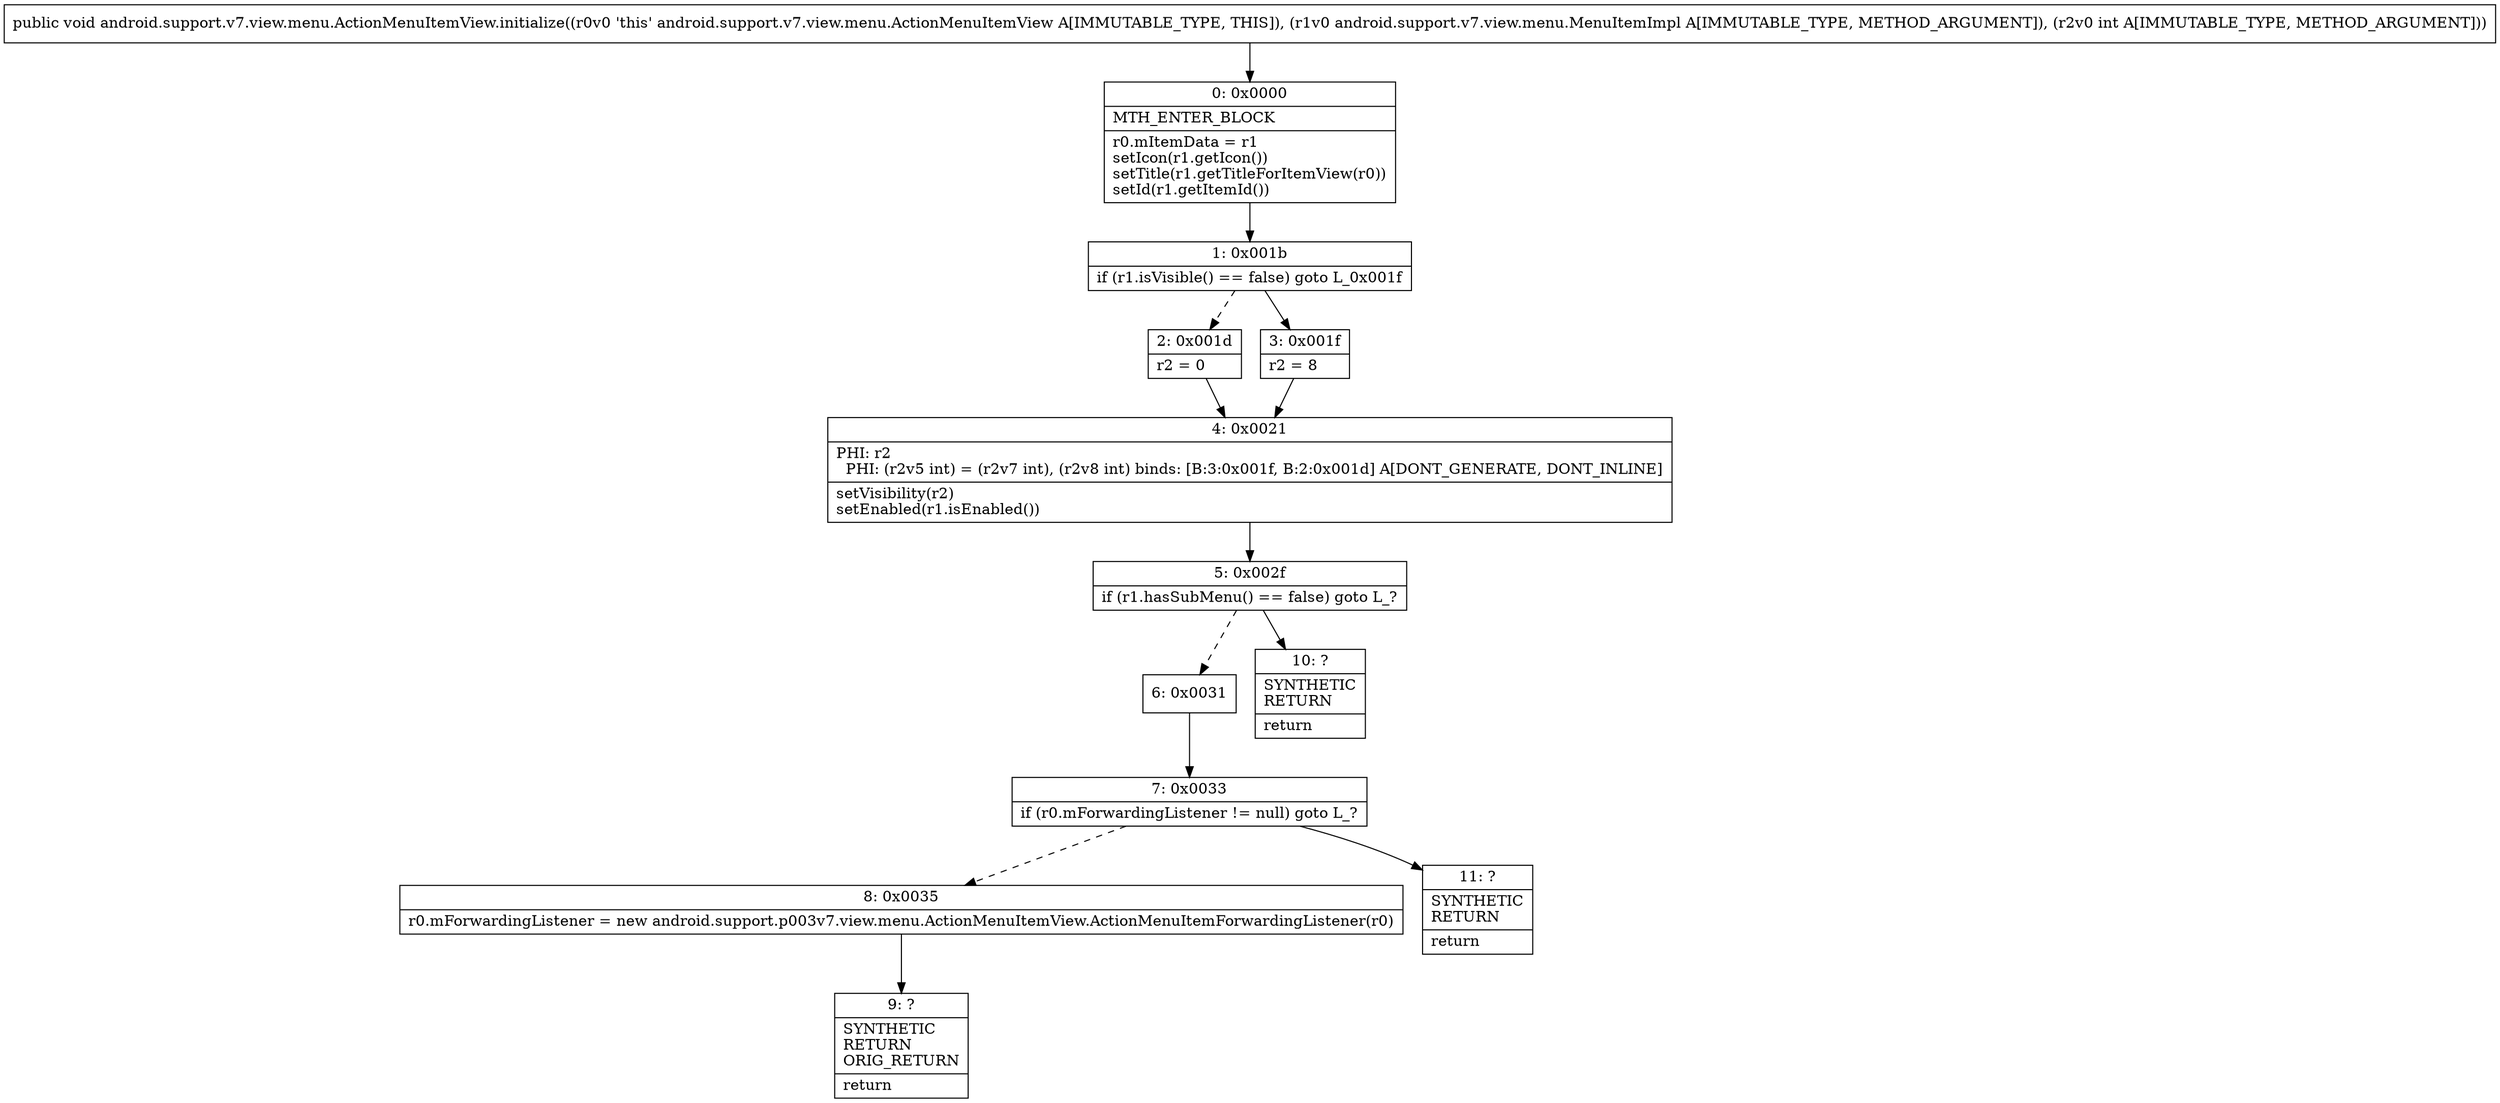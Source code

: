 digraph "CFG forandroid.support.v7.view.menu.ActionMenuItemView.initialize(Landroid\/support\/v7\/view\/menu\/MenuItemImpl;I)V" {
Node_0 [shape=record,label="{0\:\ 0x0000|MTH_ENTER_BLOCK\l|r0.mItemData = r1\lsetIcon(r1.getIcon())\lsetTitle(r1.getTitleForItemView(r0))\lsetId(r1.getItemId())\l}"];
Node_1 [shape=record,label="{1\:\ 0x001b|if (r1.isVisible() == false) goto L_0x001f\l}"];
Node_2 [shape=record,label="{2\:\ 0x001d|r2 = 0\l}"];
Node_3 [shape=record,label="{3\:\ 0x001f|r2 = 8\l}"];
Node_4 [shape=record,label="{4\:\ 0x0021|PHI: r2 \l  PHI: (r2v5 int) = (r2v7 int), (r2v8 int) binds: [B:3:0x001f, B:2:0x001d] A[DONT_GENERATE, DONT_INLINE]\l|setVisibility(r2)\lsetEnabled(r1.isEnabled())\l}"];
Node_5 [shape=record,label="{5\:\ 0x002f|if (r1.hasSubMenu() == false) goto L_?\l}"];
Node_6 [shape=record,label="{6\:\ 0x0031}"];
Node_7 [shape=record,label="{7\:\ 0x0033|if (r0.mForwardingListener != null) goto L_?\l}"];
Node_8 [shape=record,label="{8\:\ 0x0035|r0.mForwardingListener = new android.support.p003v7.view.menu.ActionMenuItemView.ActionMenuItemForwardingListener(r0)\l}"];
Node_9 [shape=record,label="{9\:\ ?|SYNTHETIC\lRETURN\lORIG_RETURN\l|return\l}"];
Node_10 [shape=record,label="{10\:\ ?|SYNTHETIC\lRETURN\l|return\l}"];
Node_11 [shape=record,label="{11\:\ ?|SYNTHETIC\lRETURN\l|return\l}"];
MethodNode[shape=record,label="{public void android.support.v7.view.menu.ActionMenuItemView.initialize((r0v0 'this' android.support.v7.view.menu.ActionMenuItemView A[IMMUTABLE_TYPE, THIS]), (r1v0 android.support.v7.view.menu.MenuItemImpl A[IMMUTABLE_TYPE, METHOD_ARGUMENT]), (r2v0 int A[IMMUTABLE_TYPE, METHOD_ARGUMENT])) }"];
MethodNode -> Node_0;
Node_0 -> Node_1;
Node_1 -> Node_2[style=dashed];
Node_1 -> Node_3;
Node_2 -> Node_4;
Node_3 -> Node_4;
Node_4 -> Node_5;
Node_5 -> Node_6[style=dashed];
Node_5 -> Node_10;
Node_6 -> Node_7;
Node_7 -> Node_8[style=dashed];
Node_7 -> Node_11;
Node_8 -> Node_9;
}

